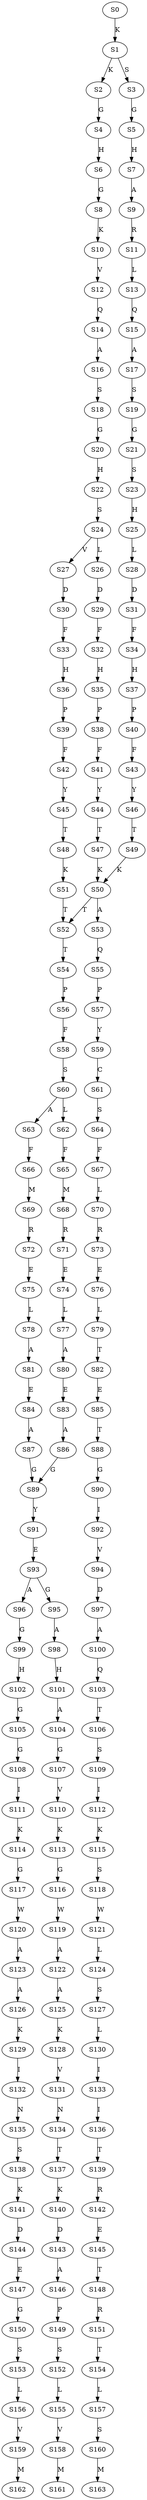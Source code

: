 strict digraph  {
	S0 -> S1 [ label = K ];
	S1 -> S2 [ label = K ];
	S1 -> S3 [ label = S ];
	S2 -> S4 [ label = G ];
	S3 -> S5 [ label = G ];
	S4 -> S6 [ label = H ];
	S5 -> S7 [ label = H ];
	S6 -> S8 [ label = G ];
	S7 -> S9 [ label = A ];
	S8 -> S10 [ label = K ];
	S9 -> S11 [ label = R ];
	S10 -> S12 [ label = V ];
	S11 -> S13 [ label = L ];
	S12 -> S14 [ label = Q ];
	S13 -> S15 [ label = Q ];
	S14 -> S16 [ label = A ];
	S15 -> S17 [ label = A ];
	S16 -> S18 [ label = S ];
	S17 -> S19 [ label = S ];
	S18 -> S20 [ label = G ];
	S19 -> S21 [ label = G ];
	S20 -> S22 [ label = H ];
	S21 -> S23 [ label = S ];
	S22 -> S24 [ label = S ];
	S23 -> S25 [ label = H ];
	S24 -> S26 [ label = L ];
	S24 -> S27 [ label = V ];
	S25 -> S28 [ label = L ];
	S26 -> S29 [ label = D ];
	S27 -> S30 [ label = D ];
	S28 -> S31 [ label = D ];
	S29 -> S32 [ label = F ];
	S30 -> S33 [ label = F ];
	S31 -> S34 [ label = F ];
	S32 -> S35 [ label = H ];
	S33 -> S36 [ label = H ];
	S34 -> S37 [ label = H ];
	S35 -> S38 [ label = P ];
	S36 -> S39 [ label = P ];
	S37 -> S40 [ label = P ];
	S38 -> S41 [ label = F ];
	S39 -> S42 [ label = F ];
	S40 -> S43 [ label = F ];
	S41 -> S44 [ label = Y ];
	S42 -> S45 [ label = Y ];
	S43 -> S46 [ label = Y ];
	S44 -> S47 [ label = T ];
	S45 -> S48 [ label = T ];
	S46 -> S49 [ label = T ];
	S47 -> S50 [ label = K ];
	S48 -> S51 [ label = K ];
	S49 -> S50 [ label = K ];
	S50 -> S52 [ label = T ];
	S50 -> S53 [ label = A ];
	S51 -> S52 [ label = T ];
	S52 -> S54 [ label = T ];
	S53 -> S55 [ label = Q ];
	S54 -> S56 [ label = P ];
	S55 -> S57 [ label = P ];
	S56 -> S58 [ label = F ];
	S57 -> S59 [ label = Y ];
	S58 -> S60 [ label = S ];
	S59 -> S61 [ label = C ];
	S60 -> S62 [ label = L ];
	S60 -> S63 [ label = A ];
	S61 -> S64 [ label = S ];
	S62 -> S65 [ label = F ];
	S63 -> S66 [ label = F ];
	S64 -> S67 [ label = F ];
	S65 -> S68 [ label = M ];
	S66 -> S69 [ label = M ];
	S67 -> S70 [ label = L ];
	S68 -> S71 [ label = R ];
	S69 -> S72 [ label = R ];
	S70 -> S73 [ label = R ];
	S71 -> S74 [ label = E ];
	S72 -> S75 [ label = E ];
	S73 -> S76 [ label = E ];
	S74 -> S77 [ label = L ];
	S75 -> S78 [ label = L ];
	S76 -> S79 [ label = L ];
	S77 -> S80 [ label = A ];
	S78 -> S81 [ label = A ];
	S79 -> S82 [ label = T ];
	S80 -> S83 [ label = E ];
	S81 -> S84 [ label = E ];
	S82 -> S85 [ label = E ];
	S83 -> S86 [ label = A ];
	S84 -> S87 [ label = A ];
	S85 -> S88 [ label = T ];
	S86 -> S89 [ label = G ];
	S87 -> S89 [ label = G ];
	S88 -> S90 [ label = G ];
	S89 -> S91 [ label = Y ];
	S90 -> S92 [ label = I ];
	S91 -> S93 [ label = E ];
	S92 -> S94 [ label = V ];
	S93 -> S95 [ label = G ];
	S93 -> S96 [ label = A ];
	S94 -> S97 [ label = D ];
	S95 -> S98 [ label = A ];
	S96 -> S99 [ label = G ];
	S97 -> S100 [ label = A ];
	S98 -> S101 [ label = H ];
	S99 -> S102 [ label = H ];
	S100 -> S103 [ label = Q ];
	S101 -> S104 [ label = A ];
	S102 -> S105 [ label = G ];
	S103 -> S106 [ label = T ];
	S104 -> S107 [ label = G ];
	S105 -> S108 [ label = G ];
	S106 -> S109 [ label = S ];
	S107 -> S110 [ label = V ];
	S108 -> S111 [ label = I ];
	S109 -> S112 [ label = I ];
	S110 -> S113 [ label = K ];
	S111 -> S114 [ label = K ];
	S112 -> S115 [ label = K ];
	S113 -> S116 [ label = G ];
	S114 -> S117 [ label = G ];
	S115 -> S118 [ label = S ];
	S116 -> S119 [ label = W ];
	S117 -> S120 [ label = W ];
	S118 -> S121 [ label = W ];
	S119 -> S122 [ label = A ];
	S120 -> S123 [ label = A ];
	S121 -> S124 [ label = L ];
	S122 -> S125 [ label = A ];
	S123 -> S126 [ label = A ];
	S124 -> S127 [ label = S ];
	S125 -> S128 [ label = K ];
	S126 -> S129 [ label = K ];
	S127 -> S130 [ label = L ];
	S128 -> S131 [ label = V ];
	S129 -> S132 [ label = I ];
	S130 -> S133 [ label = I ];
	S131 -> S134 [ label = N ];
	S132 -> S135 [ label = N ];
	S133 -> S136 [ label = I ];
	S134 -> S137 [ label = T ];
	S135 -> S138 [ label = S ];
	S136 -> S139 [ label = T ];
	S137 -> S140 [ label = K ];
	S138 -> S141 [ label = K ];
	S139 -> S142 [ label = R ];
	S140 -> S143 [ label = D ];
	S141 -> S144 [ label = D ];
	S142 -> S145 [ label = E ];
	S143 -> S146 [ label = A ];
	S144 -> S147 [ label = E ];
	S145 -> S148 [ label = T ];
	S146 -> S149 [ label = P ];
	S147 -> S150 [ label = G ];
	S148 -> S151 [ label = R ];
	S149 -> S152 [ label = S ];
	S150 -> S153 [ label = S ];
	S151 -> S154 [ label = T ];
	S152 -> S155 [ label = L ];
	S153 -> S156 [ label = L ];
	S154 -> S157 [ label = L ];
	S155 -> S158 [ label = V ];
	S156 -> S159 [ label = V ];
	S157 -> S160 [ label = S ];
	S158 -> S161 [ label = M ];
	S159 -> S162 [ label = M ];
	S160 -> S163 [ label = M ];
}
